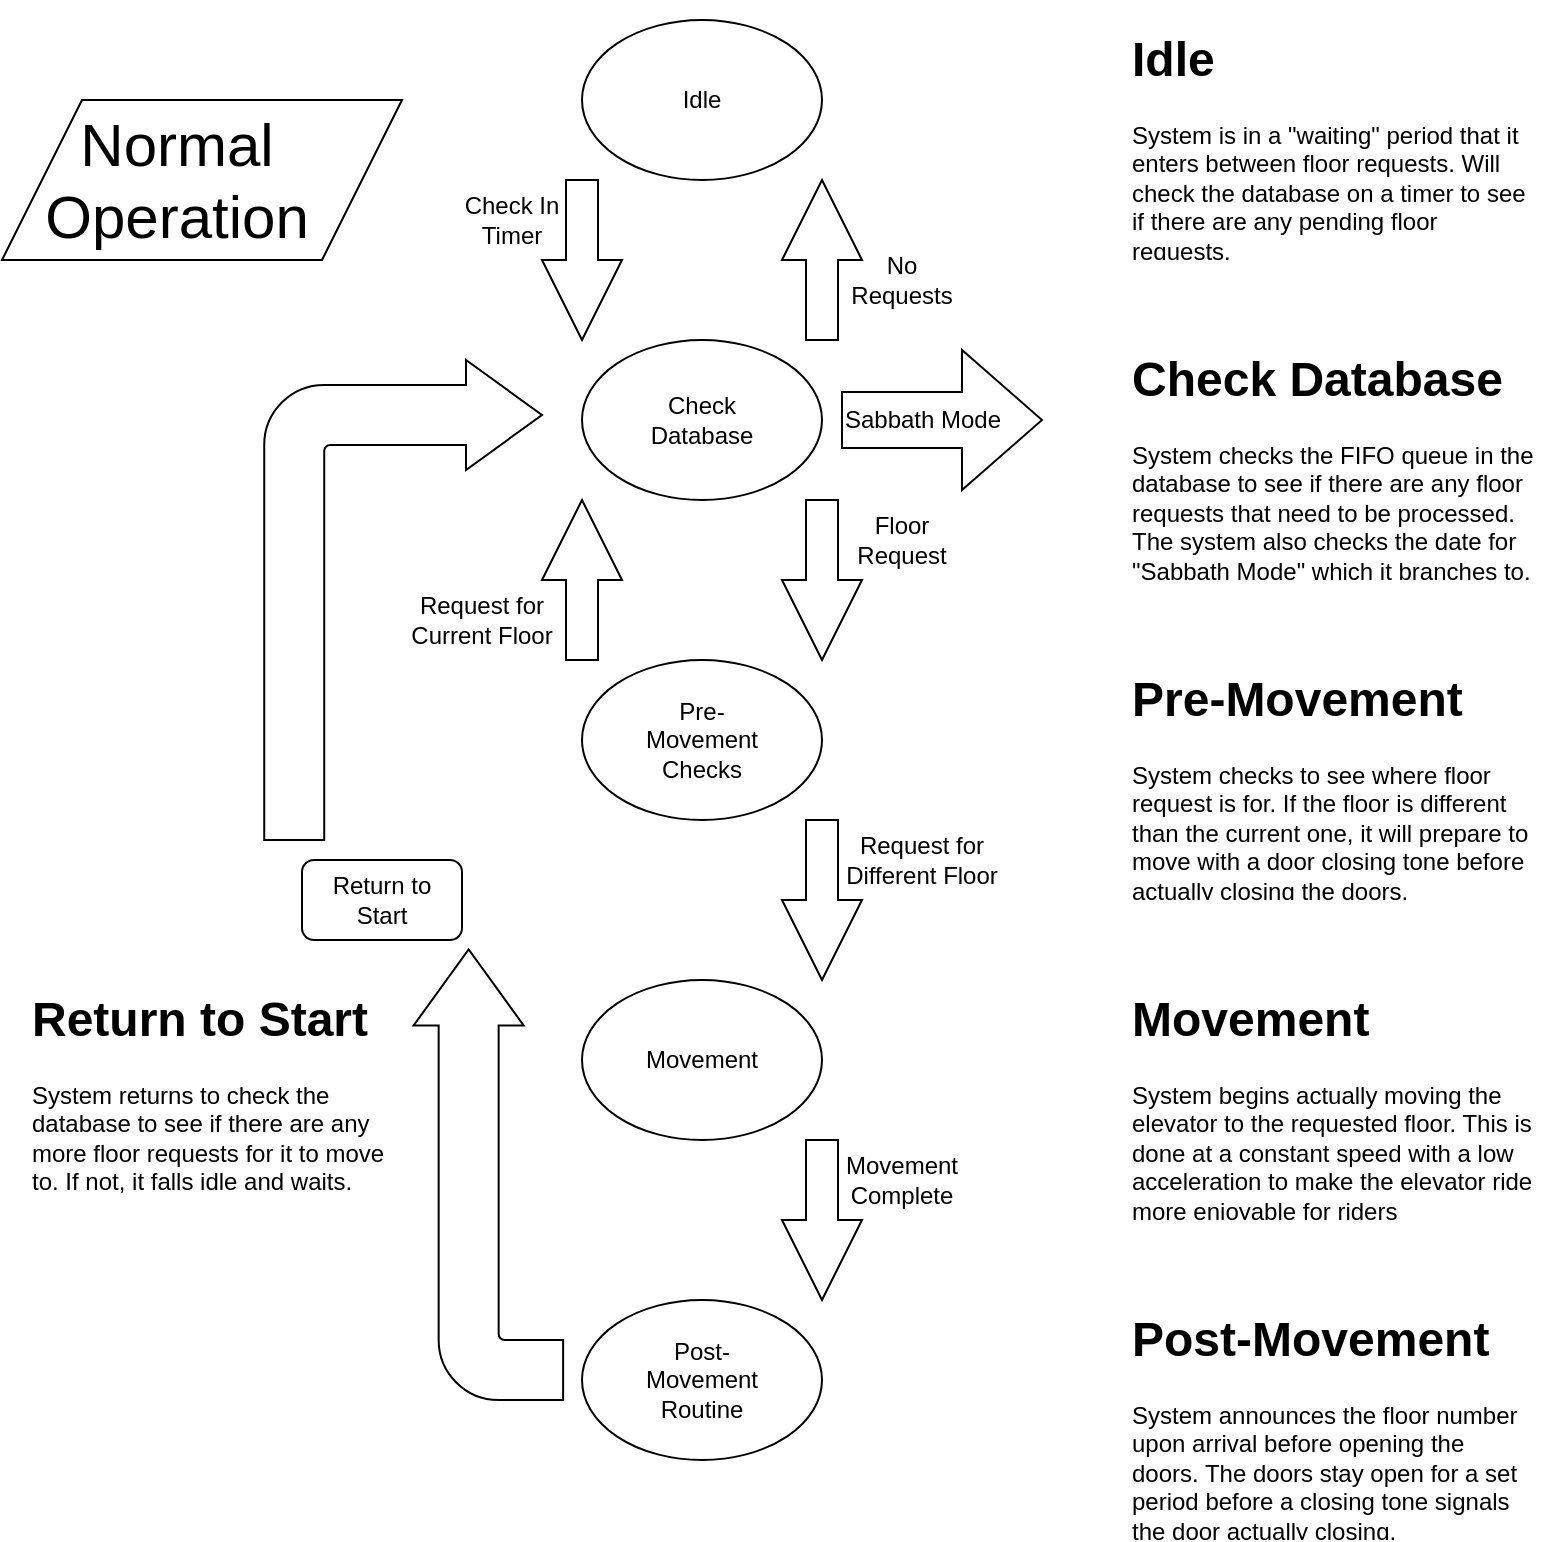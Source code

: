 <mxfile version="13.2.4" type="device" pages="2"><diagram id="gLLyMUT4P0R8TaHKOjzs" name="Page-1"><mxGraphModel dx="1220" dy="1063" grid="1" gridSize="10" guides="1" tooltips="1" connect="1" arrows="1" fold="1" page="1" pageScale="1" pageWidth="850" pageHeight="1100" math="0" shadow="0"><root><mxCell id="0"/><mxCell id="1" parent="0"/><mxCell id="DYbHg1N_MSKg_oZeIX7S-2" value="" style="shape=parallelogram;perimeter=parallelogramPerimeter;whiteSpace=wrap;html=1;" vertex="1" parent="1"><mxGeometry x="40" y="80" width="200" height="80" as="geometry"/></mxCell><mxCell id="PQgHOS3O69b2trB81aeo-28" value="" style="rounded=1;whiteSpace=wrap;html=1;" parent="1" vertex="1"><mxGeometry x="190.0" y="460" width="80" height="40" as="geometry"/></mxCell><mxCell id="PQgHOS3O69b2trB81aeo-1" value="" style="ellipse;whiteSpace=wrap;html=1;" parent="1" vertex="1"><mxGeometry x="330" y="40" width="120" height="80" as="geometry"/></mxCell><mxCell id="PQgHOS3O69b2trB81aeo-2" value="" style="ellipse;whiteSpace=wrap;html=1;" parent="1" vertex="1"><mxGeometry x="330" y="200" width="120" height="80" as="geometry"/></mxCell><mxCell id="PQgHOS3O69b2trB81aeo-3" value="Idle" style="text;html=1;strokeColor=none;fillColor=none;align=center;verticalAlign=middle;whiteSpace=wrap;rounded=0;" parent="1" vertex="1"><mxGeometry x="370" y="70" width="40" height="20" as="geometry"/></mxCell><mxCell id="PQgHOS3O69b2trB81aeo-4" value="Check Database" style="text;html=1;strokeColor=none;fillColor=none;align=center;verticalAlign=middle;whiteSpace=wrap;rounded=0;" parent="1" vertex="1"><mxGeometry x="370" y="230" width="40" height="20" as="geometry"/></mxCell><mxCell id="PQgHOS3O69b2trB81aeo-5" value="" style="html=1;shadow=0;dashed=0;align=center;verticalAlign=middle;shape=mxgraph.arrows2.arrow;dy=0.6;dx=40;direction=south;notch=0;" parent="1" vertex="1"><mxGeometry x="310" y="120" width="40" height="80" as="geometry"/></mxCell><mxCell id="PQgHOS3O69b2trB81aeo-6" value="" style="html=1;shadow=0;dashed=0;align=center;verticalAlign=middle;shape=mxgraph.arrows2.arrow;dy=0.6;dx=40;direction=north;notch=0;" parent="1" vertex="1"><mxGeometry x="430" y="120" width="40" height="80" as="geometry"/></mxCell><mxCell id="PQgHOS3O69b2trB81aeo-7" value="No Requests" style="text;html=1;strokeColor=none;fillColor=none;align=center;verticalAlign=middle;whiteSpace=wrap;rounded=0;" parent="1" vertex="1"><mxGeometry x="470" y="160" width="40" height="20" as="geometry"/></mxCell><mxCell id="PQgHOS3O69b2trB81aeo-9" value="Check In Timer" style="text;html=1;strokeColor=none;fillColor=none;align=center;verticalAlign=middle;whiteSpace=wrap;rounded=0;" parent="1" vertex="1"><mxGeometry x="270" y="130" width="50" height="20" as="geometry"/></mxCell><mxCell id="PQgHOS3O69b2trB81aeo-11" value="" style="html=1;shadow=0;dashed=0;align=center;verticalAlign=middle;shape=mxgraph.arrows2.arrow;dy=0.6;dx=40;direction=south;notch=0;" parent="1" vertex="1"><mxGeometry x="430" y="280" width="40" height="80" as="geometry"/></mxCell><mxCell id="PQgHOS3O69b2trB81aeo-12" value="Floor Request" style="text;html=1;strokeColor=none;fillColor=none;align=center;verticalAlign=middle;whiteSpace=wrap;rounded=0;" parent="1" vertex="1"><mxGeometry x="470" y="290" width="40" height="20" as="geometry"/></mxCell><mxCell id="PQgHOS3O69b2trB81aeo-13" value="" style="ellipse;whiteSpace=wrap;html=1;" parent="1" vertex="1"><mxGeometry x="330" y="360" width="120" height="80" as="geometry"/></mxCell><mxCell id="PQgHOS3O69b2trB81aeo-14" value="Pre-Movement Checks" style="text;html=1;strokeColor=none;fillColor=none;align=center;verticalAlign=middle;whiteSpace=wrap;rounded=0;" parent="1" vertex="1"><mxGeometry x="355" y="390" width="70" height="20" as="geometry"/></mxCell><mxCell id="PQgHOS3O69b2trB81aeo-15" value="" style="html=1;shadow=0;dashed=0;align=center;verticalAlign=middle;shape=mxgraph.arrows2.arrow;dy=0.6;dx=40;direction=north;notch=0;" parent="1" vertex="1"><mxGeometry x="310" y="280" width="40" height="80" as="geometry"/></mxCell><mxCell id="PQgHOS3O69b2trB81aeo-16" value="Request for Current Floor" style="text;html=1;strokeColor=none;fillColor=none;align=center;verticalAlign=middle;whiteSpace=wrap;rounded=0;" parent="1" vertex="1"><mxGeometry x="240" y="330" width="80" height="20" as="geometry"/></mxCell><mxCell id="PQgHOS3O69b2trB81aeo-17" value="" style="html=1;shadow=0;dashed=0;align=center;verticalAlign=middle;shape=mxgraph.arrows2.arrow;dy=0.6;dx=40;direction=south;notch=0;" parent="1" vertex="1"><mxGeometry x="430" y="440" width="40" height="80" as="geometry"/></mxCell><mxCell id="PQgHOS3O69b2trB81aeo-18" value="Request for Different Floor" style="text;html=1;strokeColor=none;fillColor=none;align=center;verticalAlign=middle;whiteSpace=wrap;rounded=0;" parent="1" vertex="1"><mxGeometry x="460" y="450" width="80" height="20" as="geometry"/></mxCell><mxCell id="PQgHOS3O69b2trB81aeo-19" value="" style="ellipse;whiteSpace=wrap;html=1;" parent="1" vertex="1"><mxGeometry x="330" y="520" width="120" height="80" as="geometry"/></mxCell><mxCell id="PQgHOS3O69b2trB81aeo-20" value="Movement" style="text;html=1;strokeColor=none;fillColor=none;align=center;verticalAlign=middle;whiteSpace=wrap;rounded=0;" parent="1" vertex="1"><mxGeometry x="370" y="550" width="40" height="20" as="geometry"/></mxCell><mxCell id="PQgHOS3O69b2trB81aeo-21" value="" style="ellipse;whiteSpace=wrap;html=1;" parent="1" vertex="1"><mxGeometry x="330" y="680" width="120" height="80" as="geometry"/></mxCell><mxCell id="PQgHOS3O69b2trB81aeo-22" value="Post-Movement Routine" style="text;html=1;strokeColor=none;fillColor=none;align=center;verticalAlign=middle;whiteSpace=wrap;rounded=0;" parent="1" vertex="1"><mxGeometry x="370" y="710" width="40" height="20" as="geometry"/></mxCell><mxCell id="PQgHOS3O69b2trB81aeo-23" value="" style="html=1;shadow=0;dashed=0;align=center;verticalAlign=middle;shape=mxgraph.arrows2.arrow;dy=0.6;dx=40;direction=south;notch=0;" parent="1" vertex="1"><mxGeometry x="430" y="600" width="40" height="80" as="geometry"/></mxCell><mxCell id="PQgHOS3O69b2trB81aeo-24" value="Movement Complete" style="text;html=1;strokeColor=none;fillColor=none;align=center;verticalAlign=middle;whiteSpace=wrap;rounded=0;" parent="1" vertex="1"><mxGeometry x="470" y="610" width="40" height="20" as="geometry"/></mxCell><mxCell id="PQgHOS3O69b2trB81aeo-25" value="" style="html=1;shadow=0;dashed=0;align=center;verticalAlign=middle;shape=mxgraph.arrows2.bendArrow;dy=15;dx=38;notch=0;arrowHead=55;rounded=1;" parent="1" vertex="1"><mxGeometry x="171.11" y="210" width="138.89" height="240" as="geometry"/></mxCell><mxCell id="PQgHOS3O69b2trB81aeo-26" value="" style="html=1;shadow=0;dashed=0;align=center;verticalAlign=middle;shape=mxgraph.arrows2.bendArrow;dy=15;dx=38;notch=0;arrowHead=55;rounded=1;rotation=-90;" parent="1" vertex="1"><mxGeometry x="170.54" y="580" width="225.3" height="74.73" as="geometry"/></mxCell><mxCell id="PQgHOS3O69b2trB81aeo-27" value="Return to Start" style="text;html=1;strokeColor=none;fillColor=none;align=center;verticalAlign=middle;whiteSpace=wrap;rounded=0;" parent="1" vertex="1"><mxGeometry x="200.0" y="470" width="60" height="20" as="geometry"/></mxCell><mxCell id="PQgHOS3O69b2trB81aeo-29" value="&lt;h1&gt;Idle&lt;/h1&gt;&lt;p&gt;System is in a &quot;waiting&quot; period that it enters between floor requests. Will check the database on a timer to see if there are any pending floor requests.&lt;/p&gt;" style="text;html=1;strokeColor=none;fillColor=none;spacing=5;spacingTop=-20;whiteSpace=wrap;overflow=hidden;rounded=0;" parent="1" vertex="1"><mxGeometry x="600" y="40" width="210" height="120" as="geometry"/></mxCell><mxCell id="PQgHOS3O69b2trB81aeo-30" value="&lt;h1&gt;Check Database&lt;/h1&gt;&lt;p&gt;System checks the FIFO queue in the database to see if there are any floor requests that need to be processed. The system also checks the date for &quot;Sabbath Mode&quot; which it branches to.&lt;/p&gt;" style="text;html=1;strokeColor=none;fillColor=none;spacing=5;spacingTop=-20;whiteSpace=wrap;overflow=hidden;rounded=0;" parent="1" vertex="1"><mxGeometry x="600" y="200" width="210" height="120" as="geometry"/></mxCell><mxCell id="PQgHOS3O69b2trB81aeo-31" value="&lt;h1&gt;Pre-Movement&lt;/h1&gt;&lt;p&gt;System checks to see where floor request is for. If the floor is different than the current one, it will prepare to move with a door closing tone before actually closing the doors.&lt;/p&gt;" style="text;html=1;strokeColor=none;fillColor=none;spacing=5;spacingTop=-20;whiteSpace=wrap;overflow=hidden;rounded=0;" parent="1" vertex="1"><mxGeometry x="600" y="360" width="210" height="120" as="geometry"/></mxCell><mxCell id="PQgHOS3O69b2trB81aeo-32" value="&lt;h1&gt;Movement&lt;/h1&gt;&lt;p&gt;System begins actually moving the elevator to the requested floor. This is done at a constant speed with a low acceleration to make the elevator ride more enjoyable for riders&lt;/p&gt;" style="text;html=1;strokeColor=none;fillColor=none;spacing=5;spacingTop=-20;whiteSpace=wrap;overflow=hidden;rounded=0;" parent="1" vertex="1"><mxGeometry x="600" y="520" width="210" height="120" as="geometry"/></mxCell><mxCell id="PQgHOS3O69b2trB81aeo-33" value="&lt;h1&gt;Post-Movement&lt;/h1&gt;&lt;p&gt;System announces the floor number upon arrival before opening the doors. The doors stay open for a set period before a closing tone signals the door actually closing.&lt;/p&gt;" style="text;html=1;strokeColor=none;fillColor=none;spacing=5;spacingTop=-20;whiteSpace=wrap;overflow=hidden;rounded=0;" parent="1" vertex="1"><mxGeometry x="600" y="680" width="210" height="120" as="geometry"/></mxCell><mxCell id="PQgHOS3O69b2trB81aeo-35" value="&lt;h1&gt;Return to Start&lt;/h1&gt;&lt;p&gt;System returns to check the database to see if there are any more floor requests for it to move to. If not, it falls idle and waits.&lt;/p&gt;" style="text;html=1;strokeColor=none;fillColor=none;spacing=5;spacingTop=-20;whiteSpace=wrap;overflow=hidden;rounded=0;" parent="1" vertex="1"><mxGeometry x="50" y="520" width="190" height="120" as="geometry"/></mxCell><mxCell id="DYbHg1N_MSKg_oZeIX7S-1" value="&lt;font style=&quot;font-size: 30px&quot;&gt;Normal Operation&lt;/font&gt;" style="text;html=1;strokeColor=none;fillColor=none;align=center;verticalAlign=middle;whiteSpace=wrap;rounded=0;" vertex="1" parent="1"><mxGeometry x="110.0" y="110" width="35" height="20" as="geometry"/></mxCell><mxCell id="7se_6FATMbTDcPbH1c0Z-1" value="" style="html=1;shadow=0;dashed=0;align=center;verticalAlign=middle;shape=mxgraph.arrows2.arrow;dy=0.6;dx=40;notch=0;" vertex="1" parent="1"><mxGeometry x="460" y="205" width="100" height="70" as="geometry"/></mxCell><mxCell id="7se_6FATMbTDcPbH1c0Z-2" value="Sabbath Mode" style="text;html=1;strokeColor=none;fillColor=none;align=center;verticalAlign=middle;whiteSpace=wrap;rounded=0;" vertex="1" parent="1"><mxGeometry x="460" y="230" width="81.11" height="20" as="geometry"/></mxCell></root></mxGraphModel></diagram><diagram id="z6WgDuZkO4hCXGSh4COw" name="Page-2"><mxGraphModel dx="1220" dy="1063" grid="1" gridSize="10" guides="1" tooltips="1" connect="1" arrows="1" fold="1" page="1" pageScale="1" pageWidth="850" pageHeight="1100" math="0" shadow="0"><root><mxCell id="KaNDV6NZUd7Jx7W_qRQQ-0"/><mxCell id="KaNDV6NZUd7Jx7W_qRQQ-1" parent="KaNDV6NZUd7Jx7W_qRQQ-0"/><mxCell id="Md9Jx4IaETY9TqpbHYKh-0" value="" style="rounded=1;whiteSpace=wrap;html=1;" vertex="1" parent="KaNDV6NZUd7Jx7W_qRQQ-1"><mxGeometry x="210.0" y="460" width="80" height="40" as="geometry"/></mxCell><mxCell id="Md9Jx4IaETY9TqpbHYKh-1" value="" style="ellipse;whiteSpace=wrap;html=1;" vertex="1" parent="KaNDV6NZUd7Jx7W_qRQQ-1"><mxGeometry x="368.89" y="40" width="120" height="80" as="geometry"/></mxCell><mxCell id="Md9Jx4IaETY9TqpbHYKh-2" value="" style="ellipse;whiteSpace=wrap;html=1;" vertex="1" parent="KaNDV6NZUd7Jx7W_qRQQ-1"><mxGeometry x="368.89" y="200" width="120" height="80" as="geometry"/></mxCell><mxCell id="Md9Jx4IaETY9TqpbHYKh-3" value="Normal Operations" style="text;html=1;strokeColor=none;fillColor=none;align=center;verticalAlign=middle;whiteSpace=wrap;rounded=0;" vertex="1" parent="KaNDV6NZUd7Jx7W_qRQQ-1"><mxGeometry x="408.89" y="70" width="40" height="20" as="geometry"/></mxCell><mxCell id="Md9Jx4IaETY9TqpbHYKh-4" value="Sabbath Mode" style="text;html=1;strokeColor=none;fillColor=none;align=center;verticalAlign=middle;whiteSpace=wrap;rounded=0;" vertex="1" parent="KaNDV6NZUd7Jx7W_qRQQ-1"><mxGeometry x="408.89" y="230" width="40" height="20" as="geometry"/></mxCell><mxCell id="Md9Jx4IaETY9TqpbHYKh-5" value="" style="html=1;shadow=0;dashed=0;align=center;verticalAlign=middle;shape=mxgraph.arrows2.arrow;dy=0.6;dx=40;direction=south;notch=0;" vertex="1" parent="KaNDV6NZUd7Jx7W_qRQQ-1"><mxGeometry x="348.89" y="120" width="40" height="80" as="geometry"/></mxCell><mxCell id="Md9Jx4IaETY9TqpbHYKh-6" value="" style="html=1;shadow=0;dashed=0;align=center;verticalAlign=middle;shape=mxgraph.arrows2.arrow;dy=0.6;dx=40;direction=north;notch=0;" vertex="1" parent="KaNDV6NZUd7Jx7W_qRQQ-1"><mxGeometry x="468.89" y="120" width="40" height="80" as="geometry"/></mxCell><mxCell id="Md9Jx4IaETY9TqpbHYKh-7" value="Sabbath Date Ends" style="text;html=1;strokeColor=none;fillColor=none;align=center;verticalAlign=middle;whiteSpace=wrap;rounded=0;" vertex="1" parent="KaNDV6NZUd7Jx7W_qRQQ-1"><mxGeometry x="518.89" y="170" width="40" height="20" as="geometry"/></mxCell><mxCell id="Md9Jx4IaETY9TqpbHYKh-8" value="Sabbath Date Starts" style="text;html=1;strokeColor=none;fillColor=none;align=center;verticalAlign=middle;whiteSpace=wrap;rounded=0;" vertex="1" parent="KaNDV6NZUd7Jx7W_qRQQ-1"><mxGeometry x="308.89" y="130" width="51.11" height="20" as="geometry"/></mxCell><mxCell id="Md9Jx4IaETY9TqpbHYKh-9" value="" style="html=1;shadow=0;dashed=0;align=center;verticalAlign=middle;shape=mxgraph.arrows2.arrow;dy=0.6;dx=40;direction=south;notch=0;" vertex="1" parent="KaNDV6NZUd7Jx7W_qRQQ-1"><mxGeometry x="468.89" y="280" width="40" height="80" as="geometry"/></mxCell><mxCell id="Md9Jx4IaETY9TqpbHYKh-10" value="Move to New Floor" style="text;html=1;strokeColor=none;fillColor=none;align=center;verticalAlign=middle;whiteSpace=wrap;rounded=0;" vertex="1" parent="KaNDV6NZUd7Jx7W_qRQQ-1"><mxGeometry x="508.89" y="290" width="61.11" height="20" as="geometry"/></mxCell><mxCell id="Md9Jx4IaETY9TqpbHYKh-11" value="" style="ellipse;whiteSpace=wrap;html=1;" vertex="1" parent="KaNDV6NZUd7Jx7W_qRQQ-1"><mxGeometry x="368.89" y="360" width="120" height="80" as="geometry"/></mxCell><mxCell id="Md9Jx4IaETY9TqpbHYKh-12" value="Pre-Movement Warnings" style="text;html=1;strokeColor=none;fillColor=none;align=center;verticalAlign=middle;whiteSpace=wrap;rounded=0;" vertex="1" parent="KaNDV6NZUd7Jx7W_qRQQ-1"><mxGeometry x="393.89" y="390" width="70" height="20" as="geometry"/></mxCell><mxCell id="Md9Jx4IaETY9TqpbHYKh-15" value="" style="html=1;shadow=0;dashed=0;align=center;verticalAlign=middle;shape=mxgraph.arrows2.arrow;dy=0.6;dx=40;direction=south;notch=0;" vertex="1" parent="KaNDV6NZUd7Jx7W_qRQQ-1"><mxGeometry x="468.89" y="440" width="40" height="80" as="geometry"/></mxCell><mxCell id="Md9Jx4IaETY9TqpbHYKh-16" value="Checks Complete" style="text;html=1;strokeColor=none;fillColor=none;align=center;verticalAlign=middle;whiteSpace=wrap;rounded=0;" vertex="1" parent="KaNDV6NZUd7Jx7W_qRQQ-1"><mxGeometry x="498.89" y="450" width="80" height="20" as="geometry"/></mxCell><mxCell id="Md9Jx4IaETY9TqpbHYKh-17" value="" style="ellipse;whiteSpace=wrap;html=1;" vertex="1" parent="KaNDV6NZUd7Jx7W_qRQQ-1"><mxGeometry x="368.89" y="520" width="120" height="80" as="geometry"/></mxCell><mxCell id="Md9Jx4IaETY9TqpbHYKh-18" value="Movement" style="text;html=1;strokeColor=none;fillColor=none;align=center;verticalAlign=middle;whiteSpace=wrap;rounded=0;" vertex="1" parent="KaNDV6NZUd7Jx7W_qRQQ-1"><mxGeometry x="408.89" y="550" width="40" height="20" as="geometry"/></mxCell><mxCell id="Md9Jx4IaETY9TqpbHYKh-19" value="" style="ellipse;whiteSpace=wrap;html=1;" vertex="1" parent="KaNDV6NZUd7Jx7W_qRQQ-1"><mxGeometry x="368.89" y="680" width="120" height="80" as="geometry"/></mxCell><mxCell id="Md9Jx4IaETY9TqpbHYKh-20" value="Post-Movement Routine" style="text;html=1;strokeColor=none;fillColor=none;align=center;verticalAlign=middle;whiteSpace=wrap;rounded=0;" vertex="1" parent="KaNDV6NZUd7Jx7W_qRQQ-1"><mxGeometry x="408.89" y="710" width="40" height="20" as="geometry"/></mxCell><mxCell id="Md9Jx4IaETY9TqpbHYKh-21" value="" style="html=1;shadow=0;dashed=0;align=center;verticalAlign=middle;shape=mxgraph.arrows2.arrow;dy=0.6;dx=40;direction=south;notch=0;" vertex="1" parent="KaNDV6NZUd7Jx7W_qRQQ-1"><mxGeometry x="468.89" y="600" width="40" height="80" as="geometry"/></mxCell><mxCell id="Md9Jx4IaETY9TqpbHYKh-22" value="Movement Complete" style="text;html=1;strokeColor=none;fillColor=none;align=center;verticalAlign=middle;whiteSpace=wrap;rounded=0;" vertex="1" parent="KaNDV6NZUd7Jx7W_qRQQ-1"><mxGeometry x="508.89" y="610" width="40" height="20" as="geometry"/></mxCell><mxCell id="Md9Jx4IaETY9TqpbHYKh-23" value="" style="html=1;shadow=0;dashed=0;align=center;verticalAlign=middle;shape=mxgraph.arrows2.bendArrow;dy=15;dx=38;notch=0;arrowHead=55;rounded=1;" vertex="1" parent="KaNDV6NZUd7Jx7W_qRQQ-1"><mxGeometry x="210" y="210" width="138.89" height="240" as="geometry"/></mxCell><mxCell id="Md9Jx4IaETY9TqpbHYKh-24" value="" style="html=1;shadow=0;dashed=0;align=center;verticalAlign=middle;shape=mxgraph.arrows2.bendArrow;dy=15;dx=38;notch=0;arrowHead=55;rounded=1;rotation=-90;" vertex="1" parent="KaNDV6NZUd7Jx7W_qRQQ-1"><mxGeometry x="184.16" y="565.28" width="225.3" height="104.17" as="geometry"/></mxCell><mxCell id="Md9Jx4IaETY9TqpbHYKh-25" value="Repeat for Every Floor" style="text;html=1;strokeColor=none;fillColor=none;align=center;verticalAlign=middle;whiteSpace=wrap;rounded=0;" vertex="1" parent="KaNDV6NZUd7Jx7W_qRQQ-1"><mxGeometry x="215" y="470" width="70" height="20" as="geometry"/></mxCell><mxCell id="Md9Jx4IaETY9TqpbHYKh-26" value="&lt;h1&gt;Normal Operation&lt;/h1&gt;&lt;p&gt;Normal operations is the default state of the system excluding sabbath days. Branches from the database check in normal operations. Also returns to database check after sabbath date&lt;/p&gt;" style="text;html=1;strokeColor=none;fillColor=none;spacing=5;spacingTop=-20;whiteSpace=wrap;overflow=hidden;rounded=0;" vertex="1" parent="KaNDV6NZUd7Jx7W_qRQQ-1"><mxGeometry x="600" y="40" width="220" height="120" as="geometry"/></mxCell><mxCell id="Md9Jx4IaETY9TqpbHYKh-27" value="&lt;h1&gt;Sabbath Mode&lt;/h1&gt;&lt;p&gt;Special elevator mode for &quot;Sabbath&quot; days where no manual work can be done thus the elevator must visit all floors and ignore floor requests. This mode loops continuously.&lt;/p&gt;" style="text;html=1;strokeColor=none;fillColor=none;spacing=5;spacingTop=-20;whiteSpace=wrap;overflow=hidden;rounded=0;" vertex="1" parent="KaNDV6NZUd7Jx7W_qRQQ-1"><mxGeometry x="600" y="200" width="210" height="120" as="geometry"/></mxCell><mxCell id="Md9Jx4IaETY9TqpbHYKh-28" value="&lt;h1&gt;Pre-Movement&lt;/h1&gt;&lt;p&gt;System checks to see which floor is next to visit starting from the bottom floor. The system will prepare to move with a door closing tone before actually closing the doors.&lt;/p&gt;" style="text;html=1;strokeColor=none;fillColor=none;spacing=5;spacingTop=-20;whiteSpace=wrap;overflow=hidden;rounded=0;" vertex="1" parent="KaNDV6NZUd7Jx7W_qRQQ-1"><mxGeometry x="600" y="360" width="210" height="120" as="geometry"/></mxCell><mxCell id="Md9Jx4IaETY9TqpbHYKh-29" value="&lt;h1&gt;Movement&lt;/h1&gt;&lt;p&gt;System begins actually moving the elevator to the next floor. This is done at a constant speed with a low acceleration to make the elevator ride more enjoyable for riders&lt;/p&gt;" style="text;html=1;strokeColor=none;fillColor=none;spacing=5;spacingTop=-20;whiteSpace=wrap;overflow=hidden;rounded=0;" vertex="1" parent="KaNDV6NZUd7Jx7W_qRQQ-1"><mxGeometry x="600" y="520" width="210" height="120" as="geometry"/></mxCell><mxCell id="Md9Jx4IaETY9TqpbHYKh-30" value="&lt;h1&gt;Post-Movement&lt;/h1&gt;&lt;p&gt;System announces the floor number upon arrival before opening the doors. The doors stay open for a set period before a closing tone signals the door actually closing.&lt;/p&gt;" style="text;html=1;strokeColor=none;fillColor=none;spacing=5;spacingTop=-20;whiteSpace=wrap;overflow=hidden;rounded=0;" vertex="1" parent="KaNDV6NZUd7Jx7W_qRQQ-1"><mxGeometry x="600" y="680" width="210" height="120" as="geometry"/></mxCell><mxCell id="Md9Jx4IaETY9TqpbHYKh-31" value="&lt;h1&gt;Repeat Move&lt;/h1&gt;&lt;p&gt;Due to the nature of Sabbath mode, the elevator starts at the bottom floor, moving to each floor until reaching the top floor. From here, the elevator moves to the bottom and repeats the cycle&lt;/p&gt;" style="text;html=1;strokeColor=none;fillColor=none;spacing=5;spacingTop=-20;whiteSpace=wrap;overflow=hidden;rounded=0;" vertex="1" parent="KaNDV6NZUd7Jx7W_qRQQ-1"><mxGeometry x="50" y="520" width="190" height="140" as="geometry"/></mxCell><mxCell id="Md9Jx4IaETY9TqpbHYKh-32" style="edgeStyle=orthogonalEdgeStyle;rounded=0;orthogonalLoop=1;jettySize=auto;html=1;exitX=0.5;exitY=1;exitDx=0;exitDy=0;" edge="1" parent="KaNDV6NZUd7Jx7W_qRQQ-1" source="Md9Jx4IaETY9TqpbHYKh-25" target="Md9Jx4IaETY9TqpbHYKh-25"><mxGeometry relative="1" as="geometry"/></mxCell><mxCell id="geD8UV4BvmKuuxXao5AW-0" value="" style="shape=parallelogram;perimeter=parallelogramPerimeter;whiteSpace=wrap;html=1;" vertex="1" parent="KaNDV6NZUd7Jx7W_qRQQ-1"><mxGeometry x="78.89" y="80" width="200" height="80" as="geometry"/></mxCell><mxCell id="geD8UV4BvmKuuxXao5AW-1" value="&lt;font style=&quot;font-size: 30px&quot;&gt;Sabbath Operation&lt;/font&gt;" style="text;html=1;strokeColor=none;fillColor=none;align=center;verticalAlign=middle;whiteSpace=wrap;rounded=0;" vertex="1" parent="KaNDV6NZUd7Jx7W_qRQQ-1"><mxGeometry x="160" y="110" width="35" height="20" as="geometry"/></mxCell></root></mxGraphModel></diagram></mxfile>